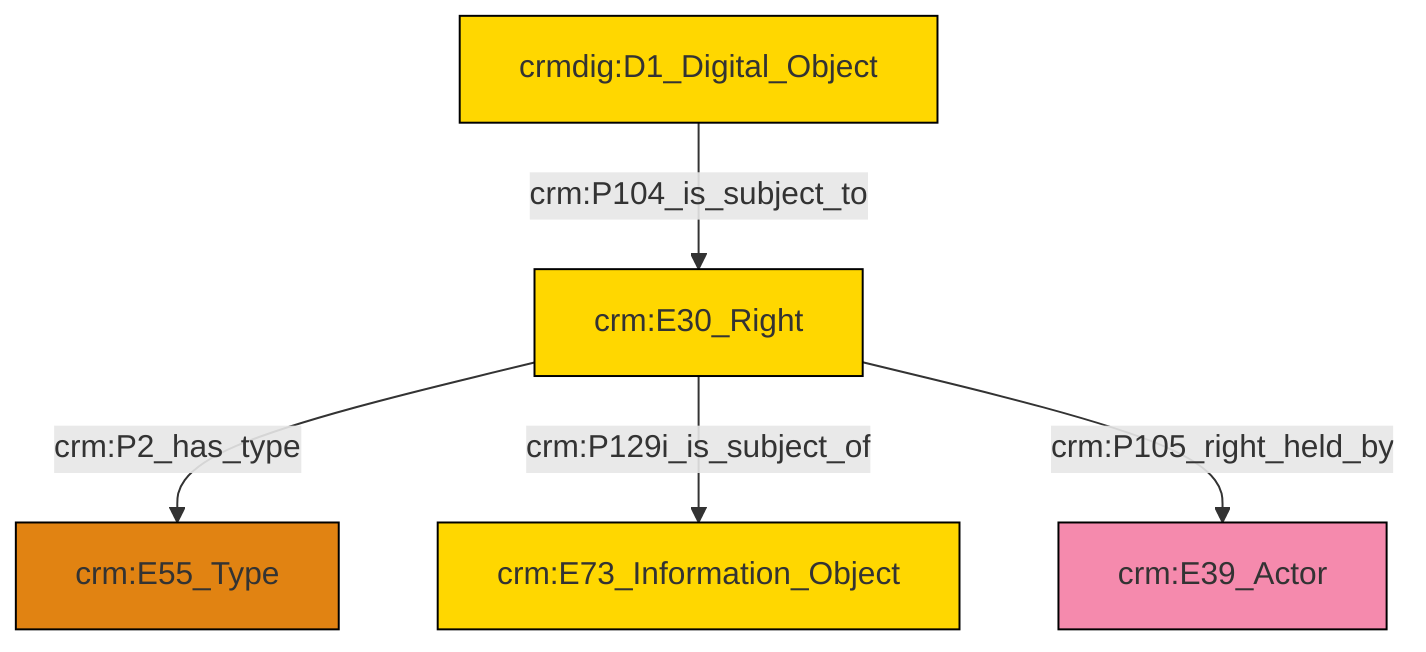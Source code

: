 graph TD
classDef Literal fill:#f2f2f2,stroke:#000000;
classDef CRM_Entity fill:#FFFFFF,stroke:#000000;
classDef Temporal_Entity fill:#00C9E6, stroke:#000000;
classDef Type fill:#E18312, stroke:#000000;
classDef Time-Span fill:#2C9C91, stroke:#000000;
classDef Appellation fill:#FFEB7F, stroke:#000000;
classDef Place fill:#008836, stroke:#000000;
classDef Persistent_Item fill:#B266B2, stroke:#000000;
classDef Conceptual_Object fill:#FFD700, stroke:#000000;
classDef Physical_Thing fill:#D2B48C, stroke:#000000;
classDef Actor fill:#f58aad, stroke:#000000;
classDef PC_Classes fill:#4ce600, stroke:#000000;
classDef Multi fill:#cccccc,stroke:#000000;

0["crm:E30_Right"]:::Conceptual_Object -->|crm:P2_has_type| 1["crm:E55_Type"]:::Type
0["crm:E30_Right"]:::Conceptual_Object -->|crm:P129i_is_subject_of| 4["crm:E73_Information_Object"]:::Conceptual_Object
2["crmdig:D1_Digital_Object"]:::Conceptual_Object -->|crm:P104_is_subject_to| 0["crm:E30_Right"]:::Conceptual_Object
0["crm:E30_Right"]:::Conceptual_Object -->|crm:P105_right_held_by| 6["crm:E39_Actor"]:::Actor